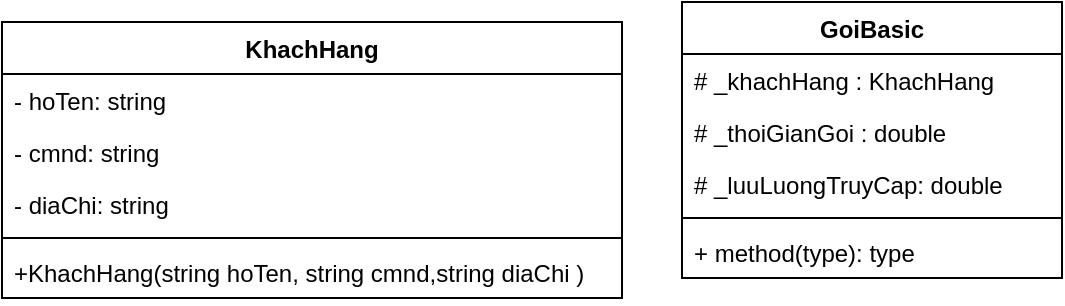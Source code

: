 <mxfile version="20.0.1" type="github">
  <diagram id="C5RBs43oDa-KdzZeNtuy" name="Page-1">
    <mxGraphModel dx="745" dy="452" grid="1" gridSize="10" guides="1" tooltips="1" connect="1" arrows="1" fold="1" page="1" pageScale="1" pageWidth="1169" pageHeight="1654" math="0" shadow="0">
      <root>
        <mxCell id="WIyWlLk6GJQsqaUBKTNV-0" />
        <mxCell id="WIyWlLk6GJQsqaUBKTNV-1" parent="WIyWlLk6GJQsqaUBKTNV-0" />
        <mxCell id="D8oo8o3zIuzaNru_TmPt-0" value="KhachHang" style="swimlane;fontStyle=1;align=center;verticalAlign=top;childLayout=stackLayout;horizontal=1;startSize=26;horizontalStack=0;resizeParent=1;resizeParentMax=0;resizeLast=0;collapsible=1;marginBottom=0;" vertex="1" parent="WIyWlLk6GJQsqaUBKTNV-1">
          <mxGeometry x="70" y="120" width="310" height="138" as="geometry" />
        </mxCell>
        <mxCell id="D8oo8o3zIuzaNru_TmPt-1" value="- hoTen: string" style="text;strokeColor=none;fillColor=none;align=left;verticalAlign=top;spacingLeft=4;spacingRight=4;overflow=hidden;rotatable=0;points=[[0,0.5],[1,0.5]];portConstraint=eastwest;" vertex="1" parent="D8oo8o3zIuzaNru_TmPt-0">
          <mxGeometry y="26" width="310" height="26" as="geometry" />
        </mxCell>
        <mxCell id="D8oo8o3zIuzaNru_TmPt-7" value="- cmnd: string" style="text;strokeColor=none;fillColor=none;align=left;verticalAlign=top;spacingLeft=4;spacingRight=4;overflow=hidden;rotatable=0;points=[[0,0.5],[1,0.5]];portConstraint=eastwest;" vertex="1" parent="D8oo8o3zIuzaNru_TmPt-0">
          <mxGeometry y="52" width="310" height="26" as="geometry" />
        </mxCell>
        <mxCell id="D8oo8o3zIuzaNru_TmPt-8" value="- diaChi: string" style="text;strokeColor=none;fillColor=none;align=left;verticalAlign=top;spacingLeft=4;spacingRight=4;overflow=hidden;rotatable=0;points=[[0,0.5],[1,0.5]];portConstraint=eastwest;" vertex="1" parent="D8oo8o3zIuzaNru_TmPt-0">
          <mxGeometry y="78" width="310" height="26" as="geometry" />
        </mxCell>
        <mxCell id="D8oo8o3zIuzaNru_TmPt-2" value="" style="line;strokeWidth=1;fillColor=none;align=left;verticalAlign=middle;spacingTop=-1;spacingLeft=3;spacingRight=3;rotatable=0;labelPosition=right;points=[];portConstraint=eastwest;" vertex="1" parent="D8oo8o3zIuzaNru_TmPt-0">
          <mxGeometry y="104" width="310" height="8" as="geometry" />
        </mxCell>
        <mxCell id="D8oo8o3zIuzaNru_TmPt-5" value="+KhachHang(string hoTen, string cmnd,string diaChi )" style="text;strokeColor=none;fillColor=none;align=left;verticalAlign=top;spacingLeft=4;spacingRight=4;overflow=hidden;rotatable=0;points=[[0,0.5],[1,0.5]];portConstraint=eastwest;" vertex="1" parent="D8oo8o3zIuzaNru_TmPt-0">
          <mxGeometry y="112" width="310" height="26" as="geometry" />
        </mxCell>
        <mxCell id="D8oo8o3zIuzaNru_TmPt-13" value="GoiBasic" style="swimlane;fontStyle=1;align=center;verticalAlign=top;childLayout=stackLayout;horizontal=1;startSize=26;horizontalStack=0;resizeParent=1;resizeParentMax=0;resizeLast=0;collapsible=1;marginBottom=0;fillColor=none;" vertex="1" parent="WIyWlLk6GJQsqaUBKTNV-1">
          <mxGeometry x="410" y="110" width="190" height="138" as="geometry" />
        </mxCell>
        <mxCell id="D8oo8o3zIuzaNru_TmPt-14" value="# _khachHang : KhachHang&#xa;" style="text;strokeColor=none;fillColor=none;align=left;verticalAlign=top;spacingLeft=4;spacingRight=4;overflow=hidden;rotatable=0;points=[[0,0.5],[1,0.5]];portConstraint=eastwest;" vertex="1" parent="D8oo8o3zIuzaNru_TmPt-13">
          <mxGeometry y="26" width="190" height="26" as="geometry" />
        </mxCell>
        <mxCell id="D8oo8o3zIuzaNru_TmPt-17" value="# _thoiGianGoi : double&#xa;" style="text;strokeColor=none;fillColor=none;align=left;verticalAlign=top;spacingLeft=4;spacingRight=4;overflow=hidden;rotatable=0;points=[[0,0.5],[1,0.5]];portConstraint=eastwest;" vertex="1" parent="D8oo8o3zIuzaNru_TmPt-13">
          <mxGeometry y="52" width="190" height="26" as="geometry" />
        </mxCell>
        <mxCell id="D8oo8o3zIuzaNru_TmPt-18" value="# _luuLuongTruyCap: double&#xa;" style="text;strokeColor=none;fillColor=none;align=left;verticalAlign=top;spacingLeft=4;spacingRight=4;overflow=hidden;rotatable=0;points=[[0,0.5],[1,0.5]];portConstraint=eastwest;" vertex="1" parent="D8oo8o3zIuzaNru_TmPt-13">
          <mxGeometry y="78" width="190" height="26" as="geometry" />
        </mxCell>
        <mxCell id="D8oo8o3zIuzaNru_TmPt-15" value="" style="line;strokeWidth=1;fillColor=none;align=left;verticalAlign=middle;spacingTop=-1;spacingLeft=3;spacingRight=3;rotatable=0;labelPosition=right;points=[];portConstraint=eastwest;" vertex="1" parent="D8oo8o3zIuzaNru_TmPt-13">
          <mxGeometry y="104" width="190" height="8" as="geometry" />
        </mxCell>
        <mxCell id="D8oo8o3zIuzaNru_TmPt-16" value="+ method(type): type" style="text;strokeColor=none;fillColor=none;align=left;verticalAlign=top;spacingLeft=4;spacingRight=4;overflow=hidden;rotatable=0;points=[[0,0.5],[1,0.5]];portConstraint=eastwest;" vertex="1" parent="D8oo8o3zIuzaNru_TmPt-13">
          <mxGeometry y="112" width="190" height="26" as="geometry" />
        </mxCell>
      </root>
    </mxGraphModel>
  </diagram>
</mxfile>
